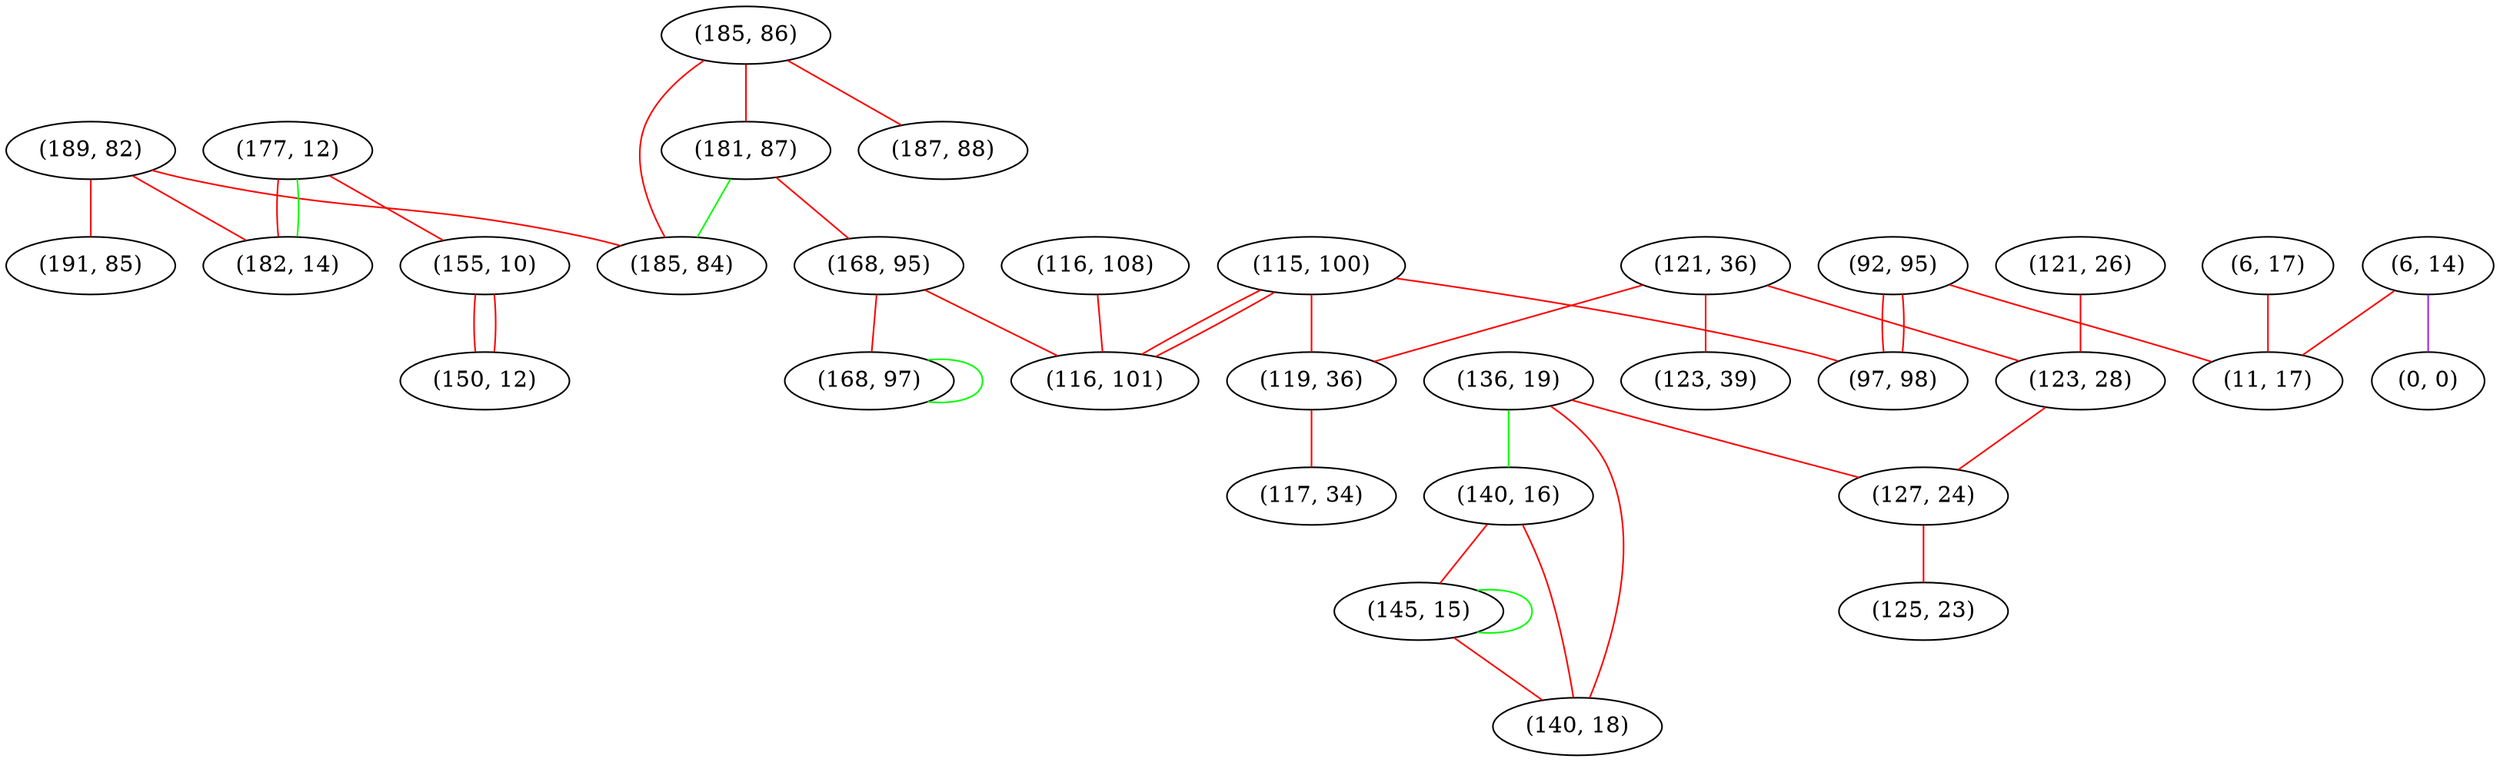 graph "" {
"(189, 82)";
"(115, 100)";
"(121, 26)";
"(136, 19)";
"(177, 12)";
"(140, 16)";
"(6, 17)";
"(185, 86)";
"(6, 14)";
"(116, 108)";
"(121, 36)";
"(187, 88)";
"(123, 28)";
"(181, 87)";
"(155, 10)";
"(127, 24)";
"(191, 85)";
"(145, 15)";
"(119, 36)";
"(92, 95)";
"(0, 0)";
"(117, 34)";
"(168, 95)";
"(182, 14)";
"(140, 18)";
"(185, 84)";
"(116, 101)";
"(97, 98)";
"(11, 17)";
"(168, 97)";
"(150, 12)";
"(123, 39)";
"(125, 23)";
"(189, 82)" -- "(191, 85)"  [color=red, key=0, weight=1];
"(189, 82)" -- "(185, 84)"  [color=red, key=0, weight=1];
"(189, 82)" -- "(182, 14)"  [color=red, key=0, weight=1];
"(115, 100)" -- "(97, 98)"  [color=red, key=0, weight=1];
"(115, 100)" -- "(116, 101)"  [color=red, key=0, weight=1];
"(115, 100)" -- "(116, 101)"  [color=red, key=1, weight=1];
"(115, 100)" -- "(119, 36)"  [color=red, key=0, weight=1];
"(121, 26)" -- "(123, 28)"  [color=red, key=0, weight=1];
"(136, 19)" -- "(140, 18)"  [color=red, key=0, weight=1];
"(136, 19)" -- "(127, 24)"  [color=red, key=0, weight=1];
"(136, 19)" -- "(140, 16)"  [color=green, key=0, weight=2];
"(177, 12)" -- "(155, 10)"  [color=red, key=0, weight=1];
"(177, 12)" -- "(182, 14)"  [color=red, key=0, weight=1];
"(177, 12)" -- "(182, 14)"  [color=green, key=1, weight=2];
"(140, 16)" -- "(140, 18)"  [color=red, key=0, weight=1];
"(140, 16)" -- "(145, 15)"  [color=red, key=0, weight=1];
"(6, 17)" -- "(11, 17)"  [color=red, key=0, weight=1];
"(185, 86)" -- "(187, 88)"  [color=red, key=0, weight=1];
"(185, 86)" -- "(181, 87)"  [color=red, key=0, weight=1];
"(185, 86)" -- "(185, 84)"  [color=red, key=0, weight=1];
"(6, 14)" -- "(11, 17)"  [color=red, key=0, weight=1];
"(6, 14)" -- "(0, 0)"  [color=purple, key=0, weight=4];
"(116, 108)" -- "(116, 101)"  [color=red, key=0, weight=1];
"(121, 36)" -- "(119, 36)"  [color=red, key=0, weight=1];
"(121, 36)" -- "(123, 39)"  [color=red, key=0, weight=1];
"(121, 36)" -- "(123, 28)"  [color=red, key=0, weight=1];
"(123, 28)" -- "(127, 24)"  [color=red, key=0, weight=1];
"(181, 87)" -- "(185, 84)"  [color=green, key=0, weight=2];
"(181, 87)" -- "(168, 95)"  [color=red, key=0, weight=1];
"(155, 10)" -- "(150, 12)"  [color=red, key=0, weight=1];
"(155, 10)" -- "(150, 12)"  [color=red, key=1, weight=1];
"(127, 24)" -- "(125, 23)"  [color=red, key=0, weight=1];
"(145, 15)" -- "(140, 18)"  [color=red, key=0, weight=1];
"(145, 15)" -- "(145, 15)"  [color=green, key=0, weight=2];
"(119, 36)" -- "(117, 34)"  [color=red, key=0, weight=1];
"(92, 95)" -- "(97, 98)"  [color=red, key=0, weight=1];
"(92, 95)" -- "(97, 98)"  [color=red, key=1, weight=1];
"(92, 95)" -- "(11, 17)"  [color=red, key=0, weight=1];
"(168, 95)" -- "(116, 101)"  [color=red, key=0, weight=1];
"(168, 95)" -- "(168, 97)"  [color=red, key=0, weight=1];
"(168, 97)" -- "(168, 97)"  [color=green, key=0, weight=2];
}
